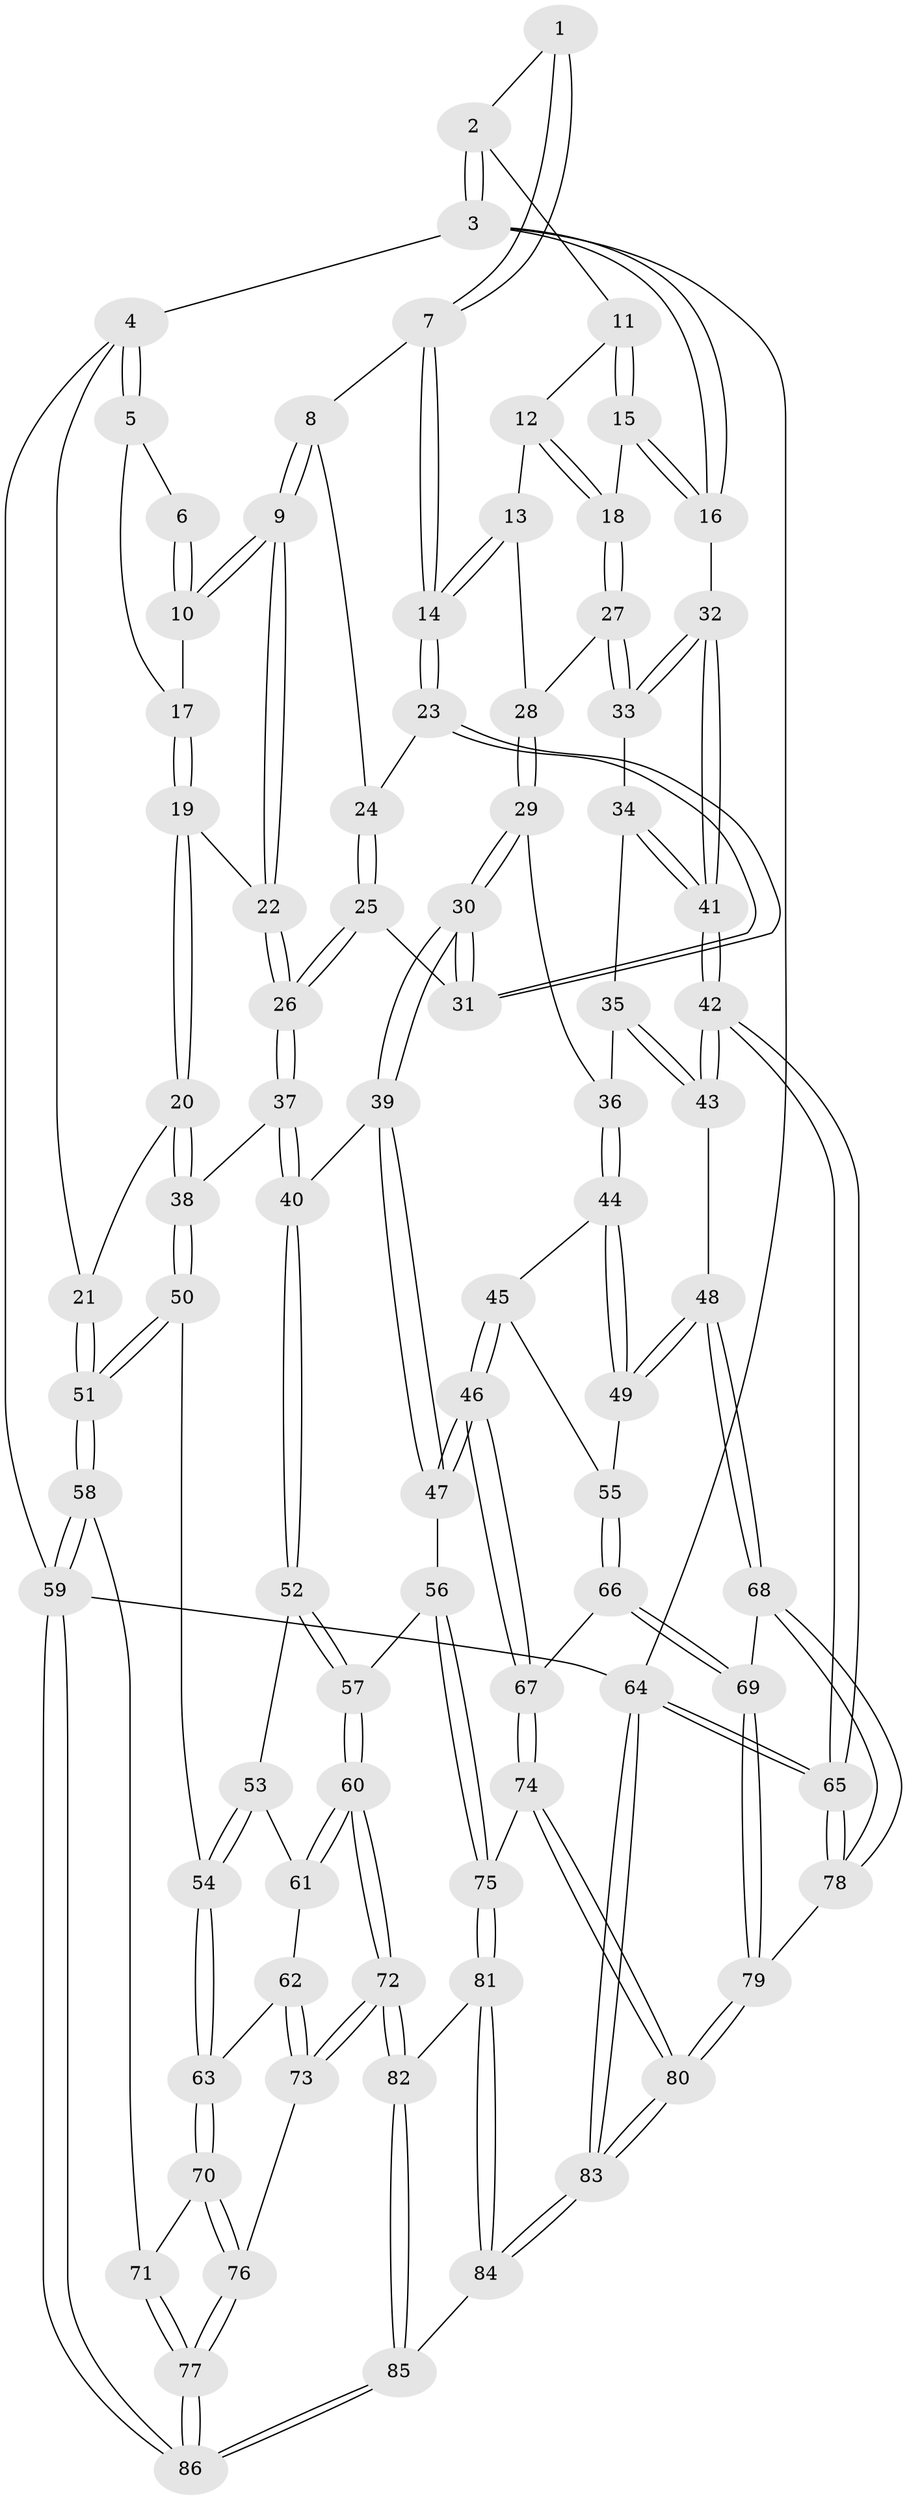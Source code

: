 // coarse degree distribution, {4: 0.36, 10: 0.04, 5: 0.28, 3: 0.16, 6: 0.08, 7: 0.04, 2: 0.04}
// Generated by graph-tools (version 1.1) at 2025/21/03/04/25 18:21:29]
// undirected, 86 vertices, 212 edges
graph export_dot {
graph [start="1"]
  node [color=gray90,style=filled];
  1 [pos="+0.40787761223735103+0"];
  2 [pos="+0.5742441995934862+0"];
  3 [pos="+1+0"];
  4 [pos="+0+0"];
  5 [pos="+0+0"];
  6 [pos="+0.21488246561240099+0"];
  7 [pos="+0.418017942247597+0.01367706917329066"];
  8 [pos="+0.37287295656429903+0.21591682363648804"];
  9 [pos="+0.27163135023481416+0.25334498742542233"];
  10 [pos="+0.23946942936506405+0.21200556954103766"];
  11 [pos="+0.6943435746750254+0.07099160815971695"];
  12 [pos="+0.6914329164713019+0.16113474971930816"];
  13 [pos="+0.6518458845423087+0.22674618807673166"];
  14 [pos="+0.5762118899430957+0.25467447196585774"];
  15 [pos="+1+0.08696949425829029"];
  16 [pos="+1+0"];
  17 [pos="+0.08702002606541304+0.19465999337011913"];
  18 [pos="+0.8787560189740313+0.2412737024691551"];
  19 [pos="+0.0899690398521449+0.3081388769339733"];
  20 [pos="+0.08604180511007616+0.31529075204317664"];
  21 [pos="+0+0.3216189994306729"];
  22 [pos="+0.25597035258687145+0.29162756527332195"];
  23 [pos="+0.5406002774295005+0.29574273630295894"];
  24 [pos="+0.38763225280969793+0.23264859734454943"];
  25 [pos="+0.3843689019672631+0.3826887398873018"];
  26 [pos="+0.29543401255159324+0.4566836573579943"];
  27 [pos="+0.8527762863044782+0.30201265139691197"];
  28 [pos="+0.689730960956011+0.2809172329312144"];
  29 [pos="+0.729287810422141+0.4469801552041594"];
  30 [pos="+0.5763125870381826+0.4658708704523086"];
  31 [pos="+0.5311982720853718+0.3606846456362547"];
  32 [pos="+1+0.45987011887436424"];
  33 [pos="+0.8474253922491642+0.3678235489933278"];
  34 [pos="+0.8116133386142325+0.4108792202284958"];
  35 [pos="+0.772210582424506+0.4491998706979577"];
  36 [pos="+0.7538337044771379+0.4560388046122399"];
  37 [pos="+0.29378652764792196+0.46190262436111273"];
  38 [pos="+0.11349629091086925+0.47833100713068794"];
  39 [pos="+0.5384529573576244+0.5318095233285005"];
  40 [pos="+0.3380342719343518+0.5291135117081676"];
  41 [pos="+1+0.5713453870757209"];
  42 [pos="+1+0.6268976267671257"];
  43 [pos="+1+0.6157878264124518"];
  44 [pos="+0.7554631901236146+0.4867554914646004"];
  45 [pos="+0.6919426005764467+0.6025149689707461"];
  46 [pos="+0.6044883781248875+0.663077427641823"];
  47 [pos="+0.5675387559635905+0.6366831175901695"];
  48 [pos="+0.8236435016965449+0.6457032072084756"];
  49 [pos="+0.8188349140490058+0.643629161849598"];
  50 [pos="+0.023672453500957966+0.5682021472388749"];
  51 [pos="+0+0.5769674516198535"];
  52 [pos="+0.32856695628050847+0.586402171704781"];
  53 [pos="+0.19386221630772496+0.6327635009048188"];
  54 [pos="+0.06212133858252022+0.612361257951721"];
  55 [pos="+0.802033835038281+0.6486627864127066"];
  56 [pos="+0.4840988614980764+0.6945291164626083"];
  57 [pos="+0.3545088107491888+0.761200198620953"];
  58 [pos="+0+0.8171968436142955"];
  59 [pos="+0+1"];
  60 [pos="+0.35263982606553695+0.7659935511629593"];
  61 [pos="+0.22507043763829465+0.6901365703256819"];
  62 [pos="+0.13469226814182678+0.707327778392613"];
  63 [pos="+0.09891542699592416+0.6985699034114514"];
  64 [pos="+1+1"];
  65 [pos="+1+0.842323084958089"];
  66 [pos="+0.6699821602334409+0.726594581295048"];
  67 [pos="+0.6449083960552937+0.7255962735856814"];
  68 [pos="+0.8211438431640372+0.7737671020098618"];
  69 [pos="+0.7827624458547889+0.7983945446009035"];
  70 [pos="+0.09694238108198215+0.7499228861408234"];
  71 [pos="+0.049627526588126976+0.780088274724276"];
  72 [pos="+0.3449964721768703+0.808370568617904"];
  73 [pos="+0.32575803996764674+0.8102899449344447"];
  74 [pos="+0.6060020277250405+0.8375463858221844"];
  75 [pos="+0.5755197853330045+0.8555445017322214"];
  76 [pos="+0.15303593223942671+0.858590571994967"];
  77 [pos="+0+1"];
  78 [pos="+1+0.8214915787645218"];
  79 [pos="+0.7736236295136542+0.8748883188924423"];
  80 [pos="+0.7515570629349884+0.9267358746457081"];
  81 [pos="+0.5600430498910904+0.8668470617413546"];
  82 [pos="+0.4027732417144847+0.9113758477652948"];
  83 [pos="+0.8550756377631111+1"];
  84 [pos="+0.7671963621417534+1"];
  85 [pos="+0.36517720705119205+1"];
  86 [pos="+0+1"];
  1 -- 2;
  1 -- 7;
  1 -- 7;
  2 -- 3;
  2 -- 3;
  2 -- 11;
  3 -- 4;
  3 -- 16;
  3 -- 16;
  3 -- 64;
  4 -- 5;
  4 -- 5;
  4 -- 21;
  4 -- 59;
  5 -- 6;
  5 -- 17;
  6 -- 10;
  6 -- 10;
  7 -- 8;
  7 -- 14;
  7 -- 14;
  8 -- 9;
  8 -- 9;
  8 -- 24;
  9 -- 10;
  9 -- 10;
  9 -- 22;
  9 -- 22;
  10 -- 17;
  11 -- 12;
  11 -- 15;
  11 -- 15;
  12 -- 13;
  12 -- 18;
  12 -- 18;
  13 -- 14;
  13 -- 14;
  13 -- 28;
  14 -- 23;
  14 -- 23;
  15 -- 16;
  15 -- 16;
  15 -- 18;
  16 -- 32;
  17 -- 19;
  17 -- 19;
  18 -- 27;
  18 -- 27;
  19 -- 20;
  19 -- 20;
  19 -- 22;
  20 -- 21;
  20 -- 38;
  20 -- 38;
  21 -- 51;
  21 -- 51;
  22 -- 26;
  22 -- 26;
  23 -- 24;
  23 -- 31;
  23 -- 31;
  24 -- 25;
  24 -- 25;
  25 -- 26;
  25 -- 26;
  25 -- 31;
  26 -- 37;
  26 -- 37;
  27 -- 28;
  27 -- 33;
  27 -- 33;
  28 -- 29;
  28 -- 29;
  29 -- 30;
  29 -- 30;
  29 -- 36;
  30 -- 31;
  30 -- 31;
  30 -- 39;
  30 -- 39;
  32 -- 33;
  32 -- 33;
  32 -- 41;
  32 -- 41;
  33 -- 34;
  34 -- 35;
  34 -- 41;
  34 -- 41;
  35 -- 36;
  35 -- 43;
  35 -- 43;
  36 -- 44;
  36 -- 44;
  37 -- 38;
  37 -- 40;
  37 -- 40;
  38 -- 50;
  38 -- 50;
  39 -- 40;
  39 -- 47;
  39 -- 47;
  40 -- 52;
  40 -- 52;
  41 -- 42;
  41 -- 42;
  42 -- 43;
  42 -- 43;
  42 -- 65;
  42 -- 65;
  43 -- 48;
  44 -- 45;
  44 -- 49;
  44 -- 49;
  45 -- 46;
  45 -- 46;
  45 -- 55;
  46 -- 47;
  46 -- 47;
  46 -- 67;
  46 -- 67;
  47 -- 56;
  48 -- 49;
  48 -- 49;
  48 -- 68;
  48 -- 68;
  49 -- 55;
  50 -- 51;
  50 -- 51;
  50 -- 54;
  51 -- 58;
  51 -- 58;
  52 -- 53;
  52 -- 57;
  52 -- 57;
  53 -- 54;
  53 -- 54;
  53 -- 61;
  54 -- 63;
  54 -- 63;
  55 -- 66;
  55 -- 66;
  56 -- 57;
  56 -- 75;
  56 -- 75;
  57 -- 60;
  57 -- 60;
  58 -- 59;
  58 -- 59;
  58 -- 71;
  59 -- 86;
  59 -- 86;
  59 -- 64;
  60 -- 61;
  60 -- 61;
  60 -- 72;
  60 -- 72;
  61 -- 62;
  62 -- 63;
  62 -- 73;
  62 -- 73;
  63 -- 70;
  63 -- 70;
  64 -- 65;
  64 -- 65;
  64 -- 83;
  64 -- 83;
  65 -- 78;
  65 -- 78;
  66 -- 67;
  66 -- 69;
  66 -- 69;
  67 -- 74;
  67 -- 74;
  68 -- 69;
  68 -- 78;
  68 -- 78;
  69 -- 79;
  69 -- 79;
  70 -- 71;
  70 -- 76;
  70 -- 76;
  71 -- 77;
  71 -- 77;
  72 -- 73;
  72 -- 73;
  72 -- 82;
  72 -- 82;
  73 -- 76;
  74 -- 75;
  74 -- 80;
  74 -- 80;
  75 -- 81;
  75 -- 81;
  76 -- 77;
  76 -- 77;
  77 -- 86;
  77 -- 86;
  78 -- 79;
  79 -- 80;
  79 -- 80;
  80 -- 83;
  80 -- 83;
  81 -- 82;
  81 -- 84;
  81 -- 84;
  82 -- 85;
  82 -- 85;
  83 -- 84;
  83 -- 84;
  84 -- 85;
  85 -- 86;
  85 -- 86;
}
